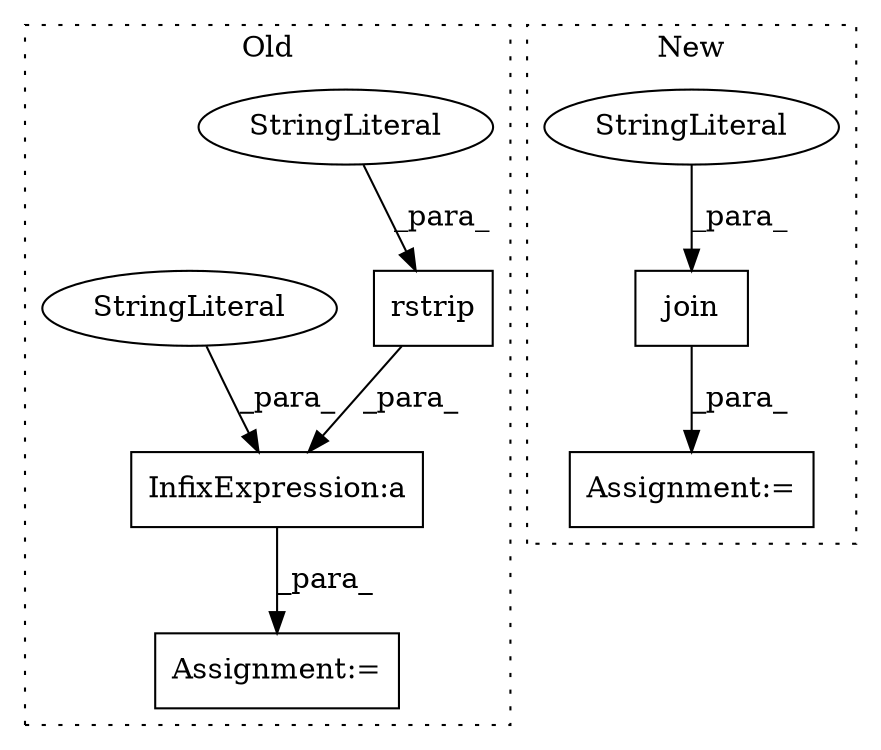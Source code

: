 digraph G {
subgraph cluster0 {
1 [label="rstrip" a="32" s="1256,1266" l="7,1" shape="box"];
3 [label="InfixExpression:a" a="27" s="1267" l="3" shape="box"];
4 [label="StringLiteral" a="45" s="1263" l="3" shape="ellipse"];
5 [label="StringLiteral" a="45" s="1270" l="18" shape="ellipse"];
8 [label="Assignment:=" a="7" s="1307" l="1" shape="box"];
label = "Old";
style="dotted";
}
subgraph cluster1 {
2 [label="join" a="32" s="1352,1373" l="5,1" shape="box"];
6 [label="StringLiteral" a="45" s="1357" l="16" shape="ellipse"];
7 [label="Assignment:=" a="7" s="1392" l="1" shape="box"];
label = "New";
style="dotted";
}
1 -> 3 [label="_para_"];
2 -> 7 [label="_para_"];
3 -> 8 [label="_para_"];
4 -> 1 [label="_para_"];
5 -> 3 [label="_para_"];
6 -> 2 [label="_para_"];
}